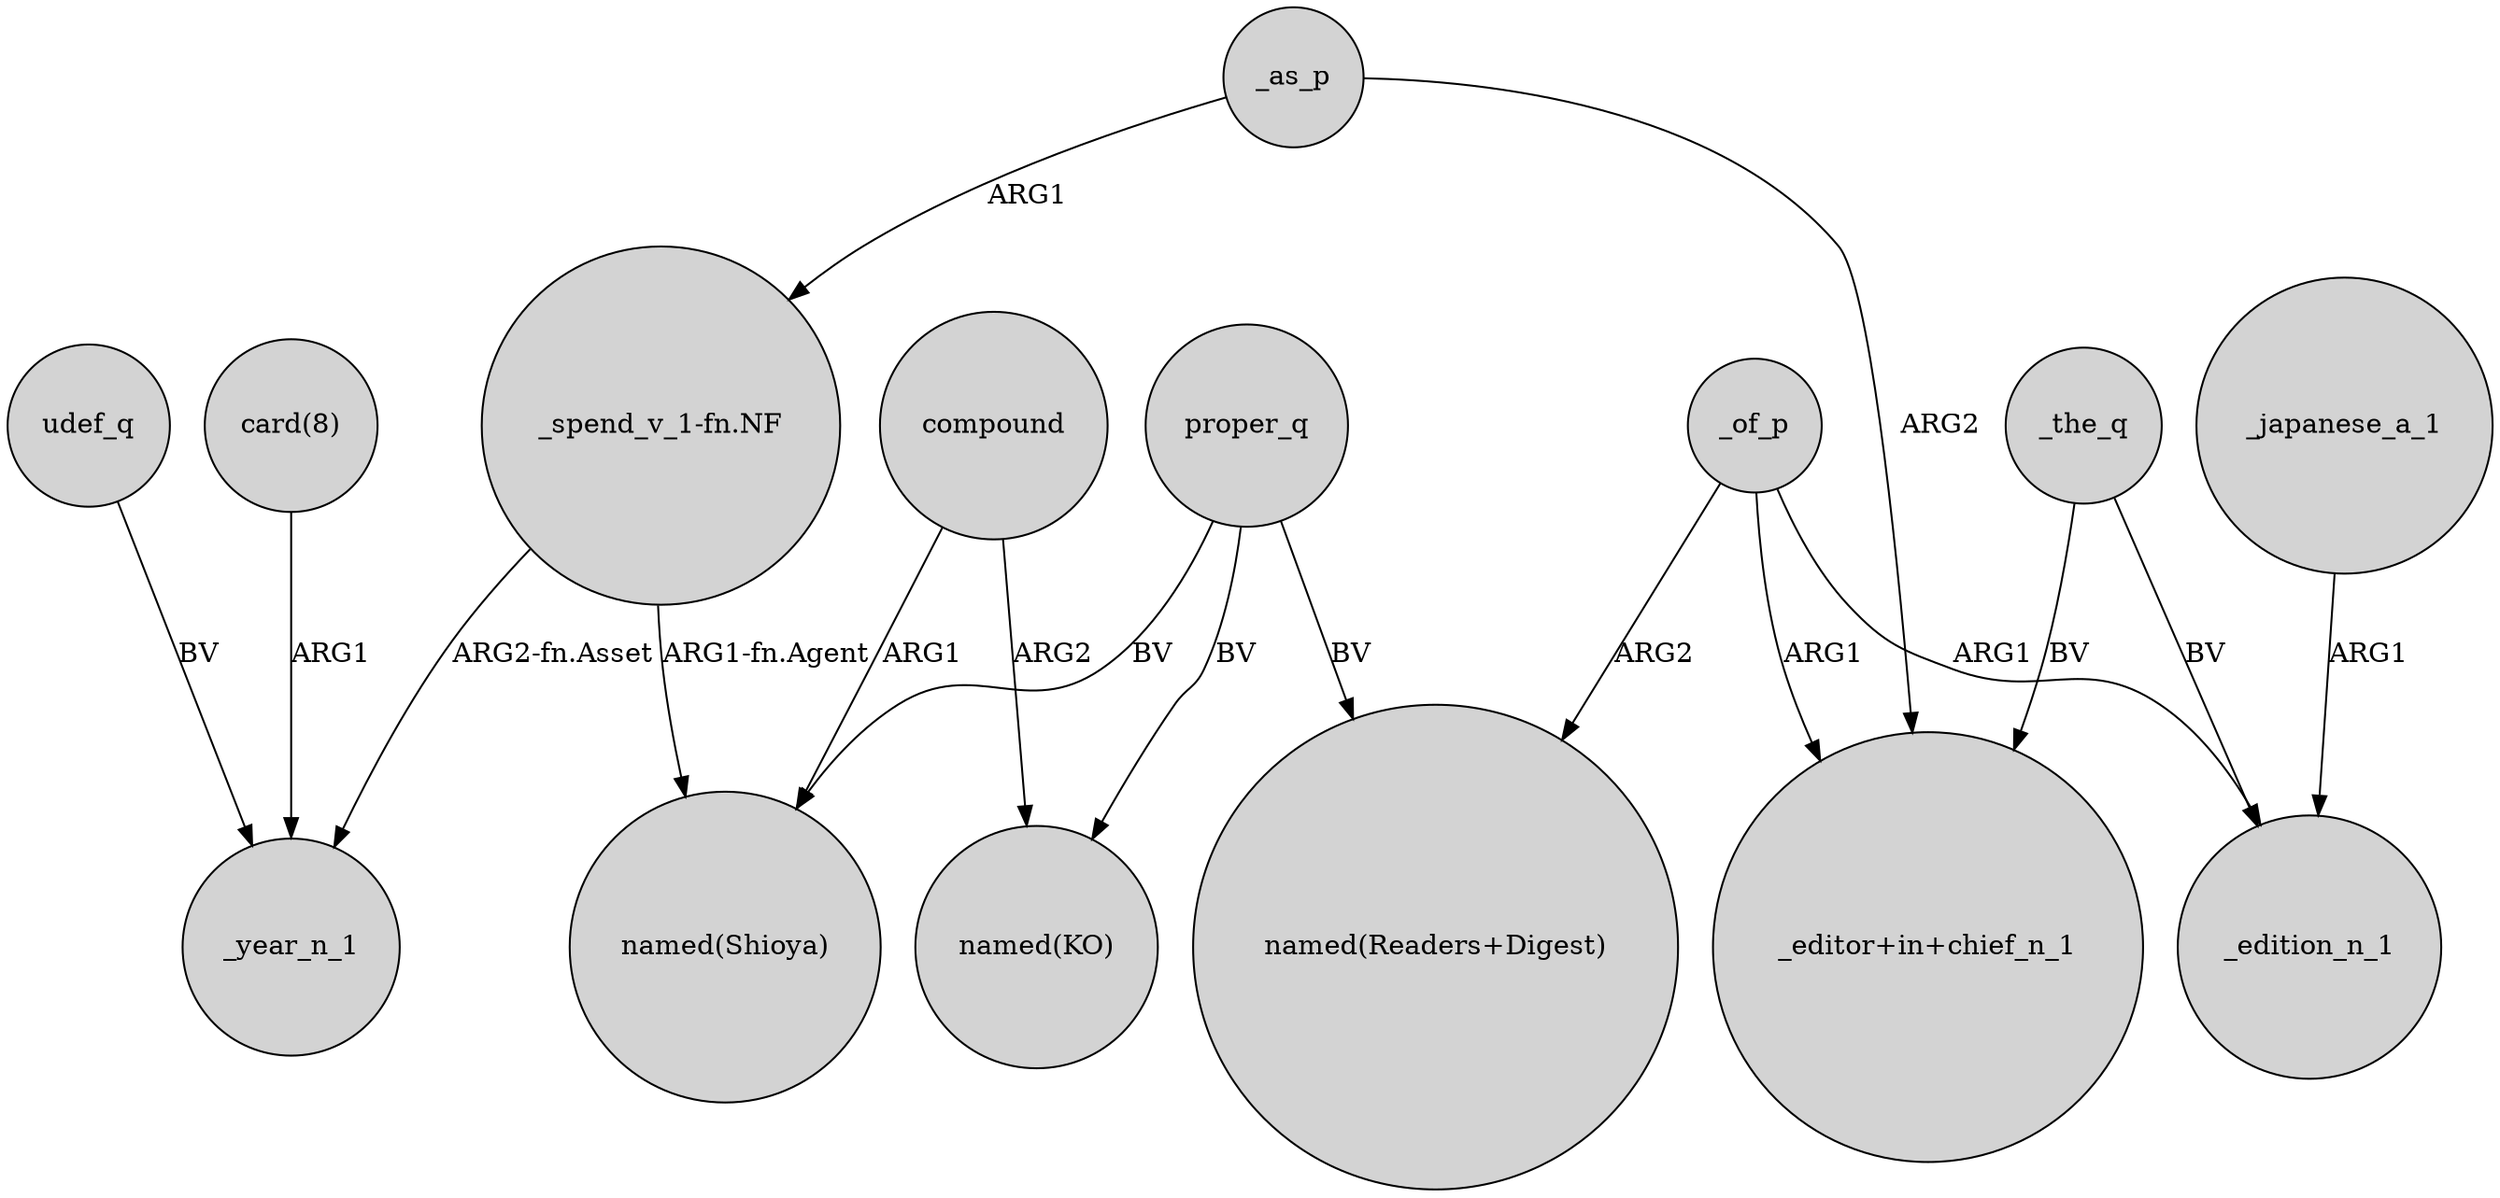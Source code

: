 digraph {
	node [shape=circle style=filled]
	"_spend_v_1-fn.NF" -> _year_n_1 [label="ARG2-fn.Asset"]
	_of_p -> _edition_n_1 [label=ARG1]
	_as_p -> "_spend_v_1-fn.NF" [label=ARG1]
	_the_q -> "_editor+in+chief_n_1" [label=BV]
	udef_q -> _year_n_1 [label=BV]
	_of_p -> "_editor+in+chief_n_1" [label=ARG1]
	_the_q -> _edition_n_1 [label=BV]
	_japanese_a_1 -> _edition_n_1 [label=ARG1]
	_of_p -> "named(Readers+Digest)" [label=ARG2]
	compound -> "named(Shioya)" [label=ARG1]
	proper_q -> "named(Shioya)" [label=BV]
	proper_q -> "named(KO)" [label=BV]
	"_spend_v_1-fn.NF" -> "named(Shioya)" [label="ARG1-fn.Agent"]
	proper_q -> "named(Readers+Digest)" [label=BV]
	compound -> "named(KO)" [label=ARG2]
	"card(8)" -> _year_n_1 [label=ARG1]
	_as_p -> "_editor+in+chief_n_1" [label=ARG2]
}
